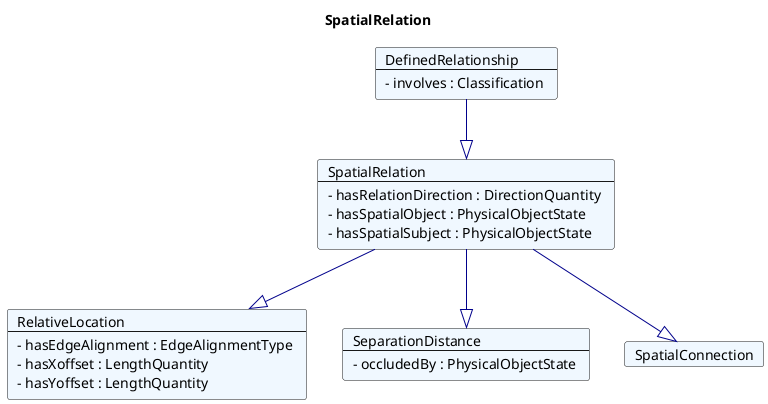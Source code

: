 @startuml
Title SpatialRelation 

Card SpatialRelation #F0F8FF [
SpatialRelation
----
- hasRelationDirection : DirectionQuantity 
- hasSpatialObject : PhysicalObjectState 
- hasSpatialSubject : PhysicalObjectState 
]
Card DefinedRelationship #F0F8FF [
DefinedRelationship
----
- involves : Classification 
]
DefinedRelationship --|> SpatialRelation  #00008B 
Card RelativeLocation #F0F8FF [
RelativeLocation
----
- hasEdgeAlignment : EdgeAlignmentType 
- hasXoffset : LengthQuantity 
- hasYoffset : LengthQuantity 
]
SpatialRelation --|> RelativeLocation  #00008B 
Card SeparationDistance #F0F8FF [
SeparationDistance
----
- occludedBy : PhysicalObjectState 
]
SpatialRelation --|> SeparationDistance  #00008B 
Card SpatialConnection #F0F8FF [
SpatialConnection
]
SpatialRelation --|> SpatialConnection  #00008B 
@enduml